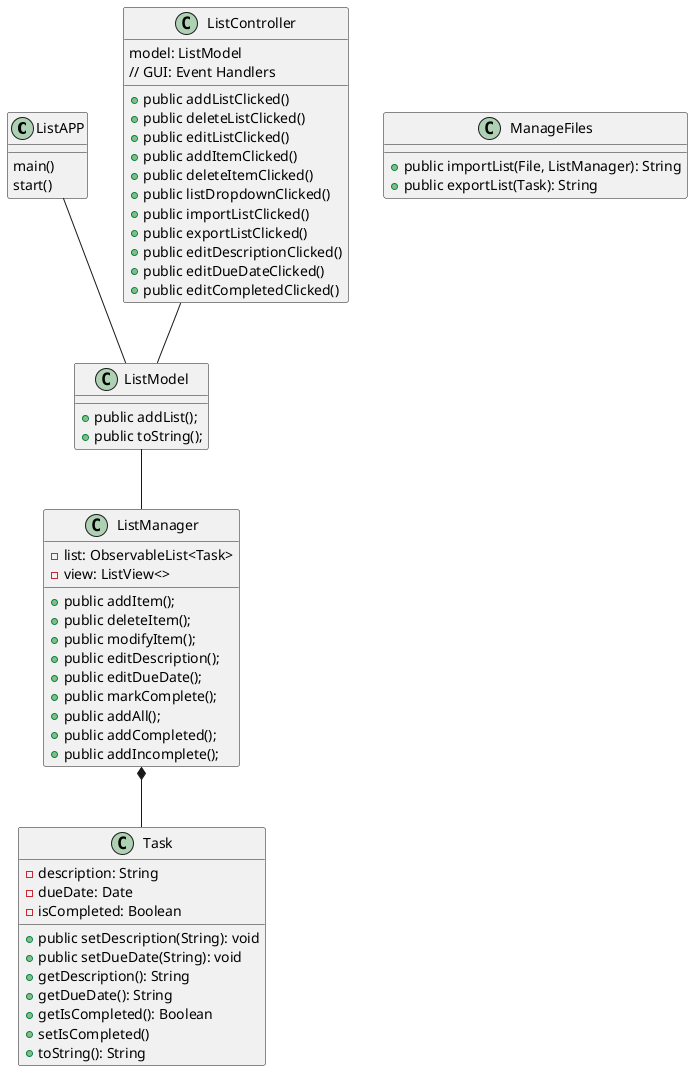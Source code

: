 @startuml
'https://plantuml.com/class-diagram

class ListAPP{
main()
start()
}

class ListController
{
model: ListModel
// GUI: Event Handlers
+ public addListClicked()
+ public deleteListClicked()
+ public editListClicked()
+ public addItemClicked()
+ public deleteItemClicked()
+ public listDropdownClicked()
+ public importListClicked()
+ public exportListClicked()
+ public editDescriptionClicked()
+ public editDueDateClicked()
+ public editCompletedClicked()

}

class ListModel{
+public addList();
+public toString();
}

class ListManager
{
 - list: ObservableList<Task>
 - view: ListView<>
+ public addItem();
+ public deleteItem();
+public modifyItem();
+public editDescription();
+public editDueDate();
+public markComplete();
+public addAll();
+public addCompleted();
+public addIncomplete();


}
ListAPP-- ListModel
ListController -- ListModel
ListModel -- ListManager
ListManager*-- Task

class ManageFiles
{
+public importList(File, ListManager): String
+public exportList(Task): String

}
class Task{
    -description: String
    -dueDate: Date
    -isCompleted: Boolean

    +public setDescription(String): void
    +public setDueDate(String): void
    +getDescription(): String
    +getDueDate(): String
    +getIsCompleted(): Boolean
    +setIsCompleted()
    +toString(): String
}

@enduml